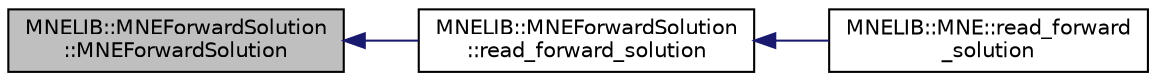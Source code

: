 digraph "MNELIB::MNEForwardSolution::MNEForwardSolution"
{
  edge [fontname="Helvetica",fontsize="10",labelfontname="Helvetica",labelfontsize="10"];
  node [fontname="Helvetica",fontsize="10",shape=record];
  rankdir="LR";
  Node1 [label="MNELIB::MNEForwardSolution\l::MNEForwardSolution",height=0.2,width=0.4,color="black", fillcolor="grey75", style="filled" fontcolor="black"];
  Node1 -> Node2 [dir="back",color="midnightblue",fontsize="10",style="solid",fontname="Helvetica"];
  Node2 [label="MNELIB::MNEForwardSolution\l::read_forward_solution",height=0.2,width=0.4,color="black", fillcolor="white", style="filled",URL="$class_m_n_e_l_i_b_1_1_m_n_e_forward_solution.html#ae90f24d6b33ef9be71b6d048d9a9e1d2"];
  Node2 -> Node3 [dir="back",color="midnightblue",fontsize="10",style="solid",fontname="Helvetica"];
  Node3 [label="MNELIB::MNE::read_forward\l_solution",height=0.2,width=0.4,color="black", fillcolor="white", style="filled",URL="$class_m_n_e_l_i_b_1_1_m_n_e.html#aa0f464cac279f4bf33eb96eb247c13d4"];
}
